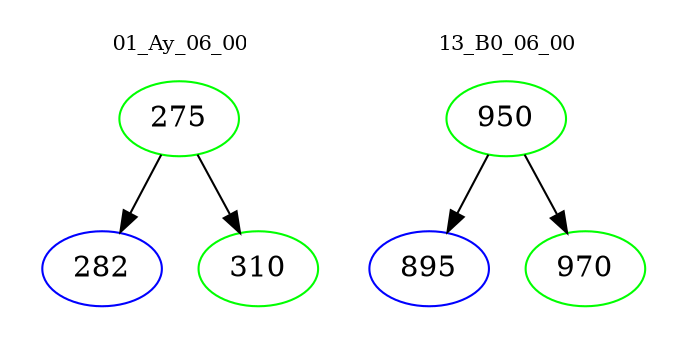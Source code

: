 digraph{
subgraph cluster_0 {
color = white
label = "01_Ay_06_00";
fontsize=10;
T0_275 [label="275", color="green"]
T0_275 -> T0_282 [color="black"]
T0_282 [label="282", color="blue"]
T0_275 -> T0_310 [color="black"]
T0_310 [label="310", color="green"]
}
subgraph cluster_1 {
color = white
label = "13_B0_06_00";
fontsize=10;
T1_950 [label="950", color="green"]
T1_950 -> T1_895 [color="black"]
T1_895 [label="895", color="blue"]
T1_950 -> T1_970 [color="black"]
T1_970 [label="970", color="green"]
}
}
